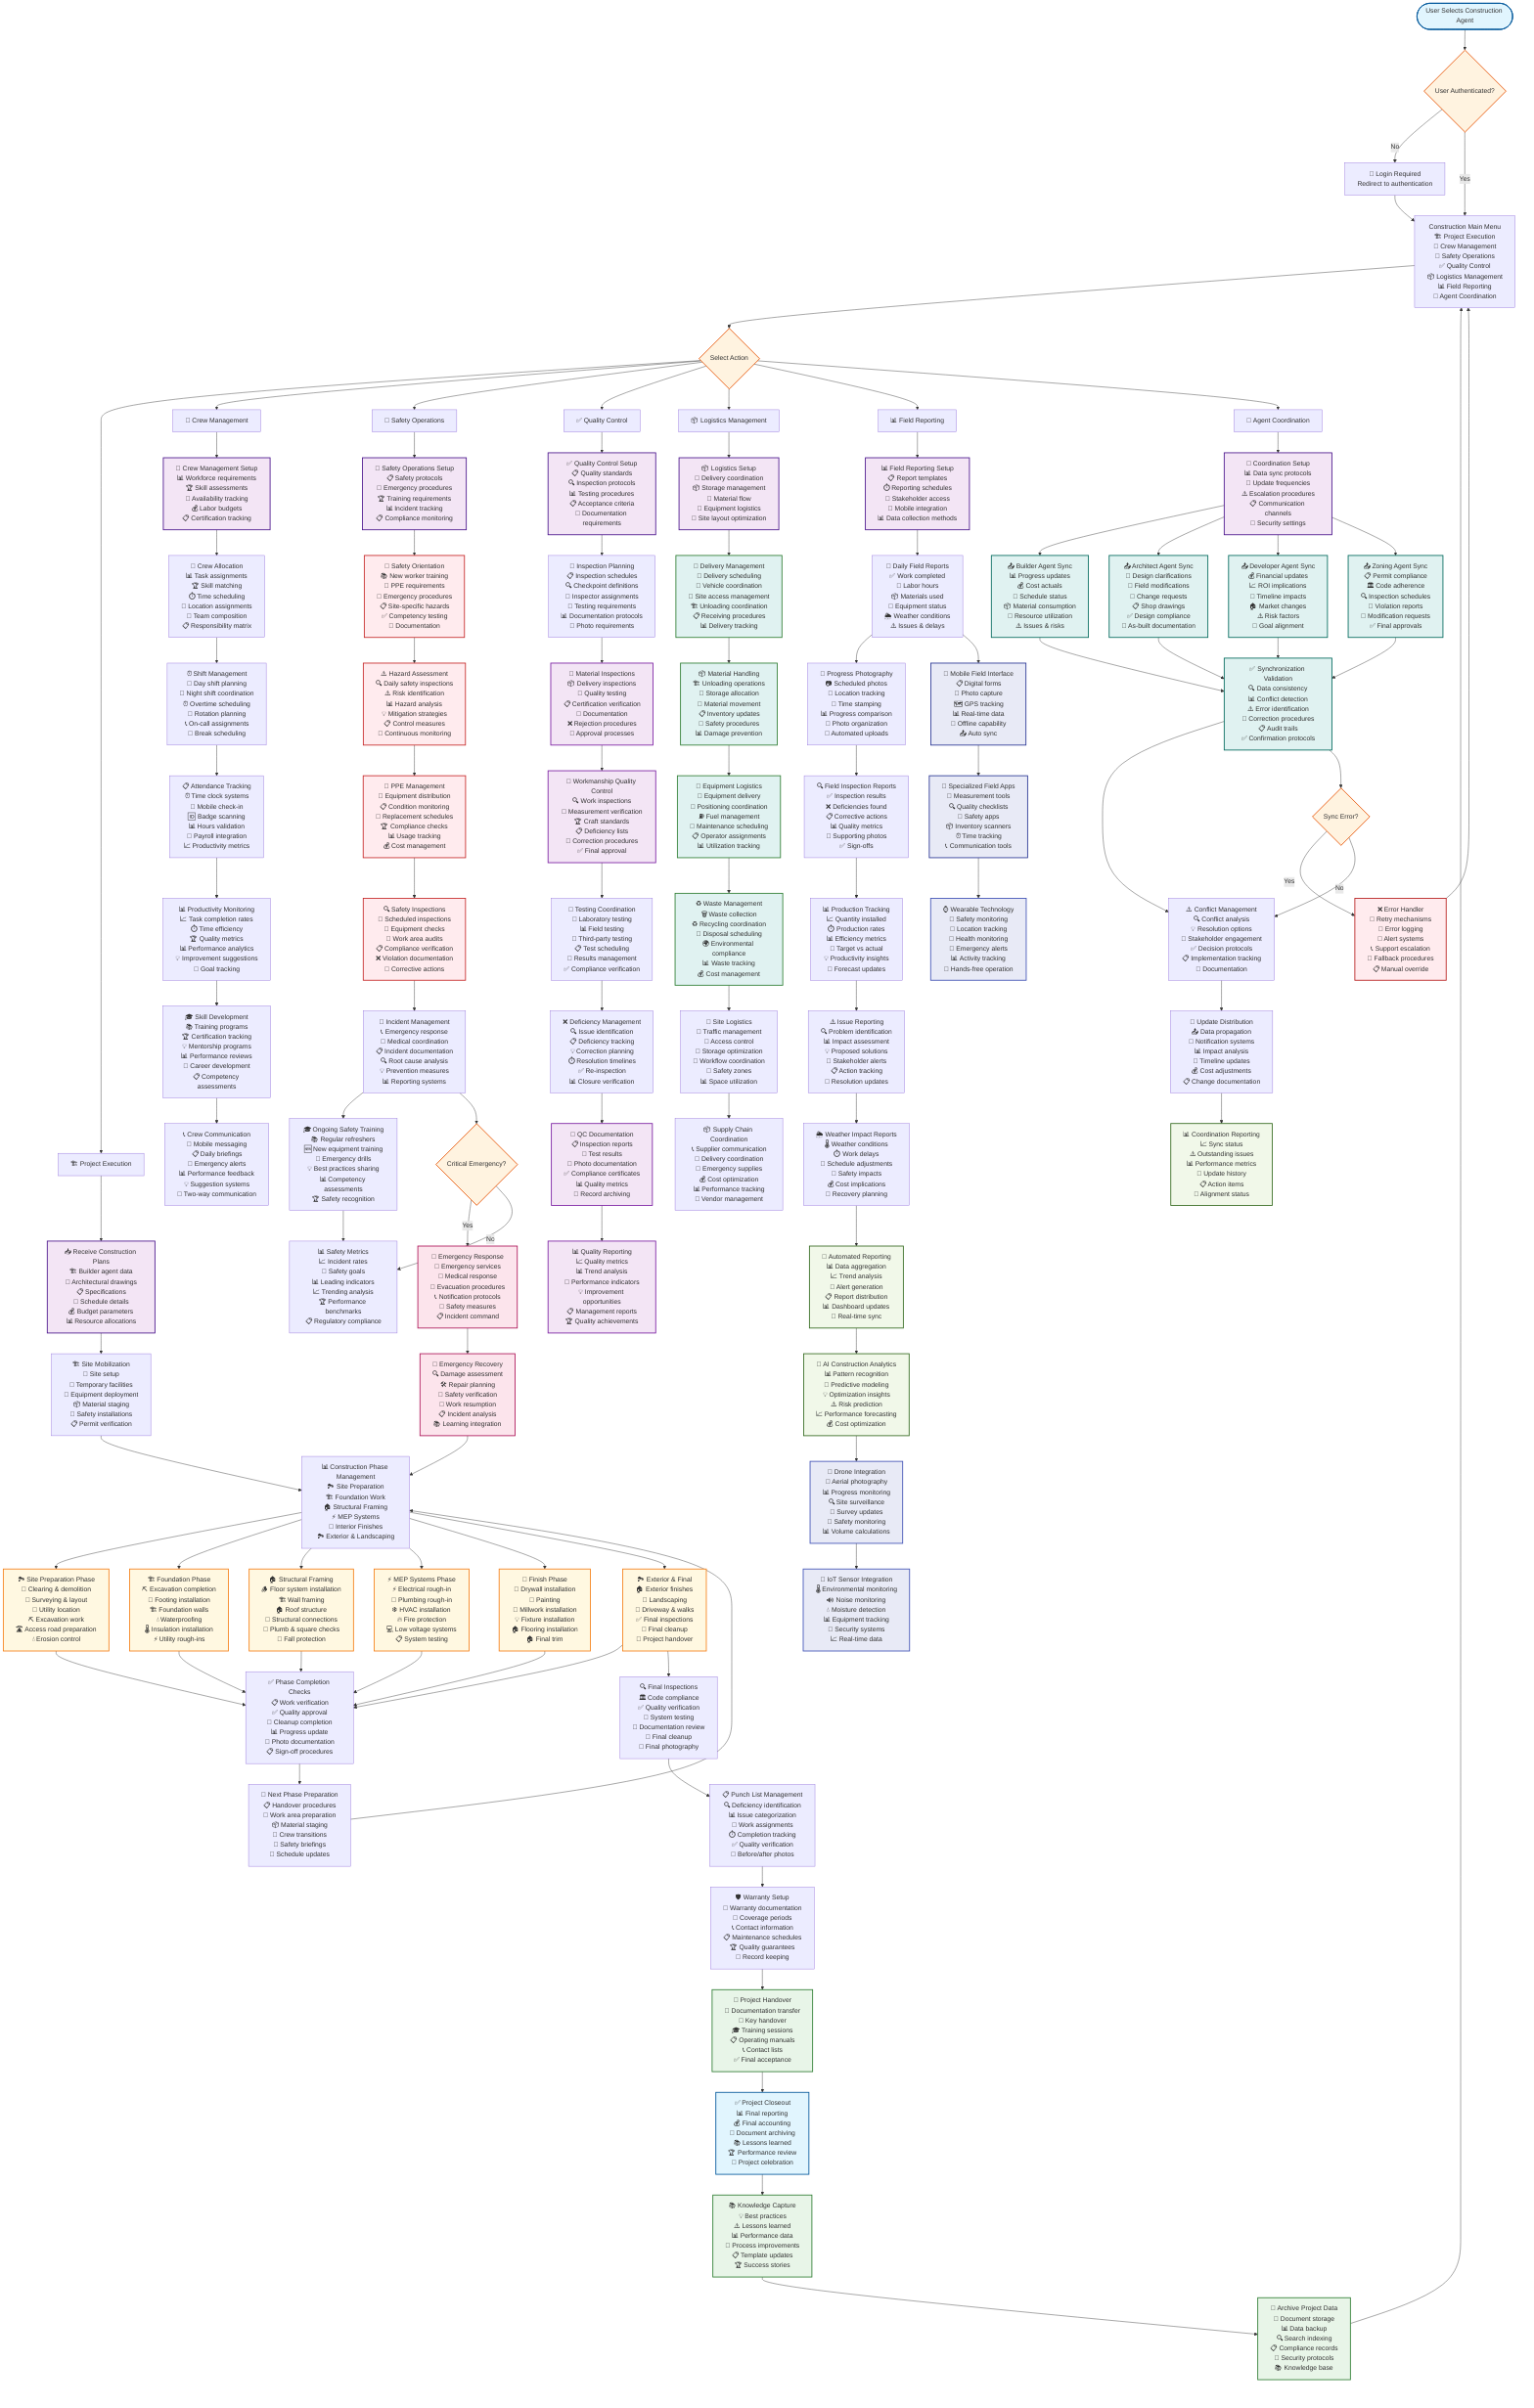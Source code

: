 flowchart TD
    START([User Selects Construction Agent]) --> AUTH_CHECK{User Authenticated?}
    AUTH_CHECK -->|No| LOGIN[🔐 Login Required<br/>Redirect to authentication]
    AUTH_CHECK -->|Yes| CONSTRUCTION_MENU[Construction Main Menu<br/>🏗️ Project Execution<br/>👷 Crew Management<br/>🦺 Safety Operations<br/>✅ Quality Control<br/>📦 Logistics Management<br/>📊 Field Reporting<br/>🔗 Agent Coordination]
    
    LOGIN --> CONSTRUCTION_MENU
    
    CONSTRUCTION_MENU --> CONST_CHOICE{Select Action}
    
    CONST_CHOICE --> PROJECT_EXECUTION[🏗️ Project Execution]
    CONST_CHOICE --> CREW_MANAGEMENT[👷 Crew Management]
    CONST_CHOICE --> SAFETY_OPERATIONS[🦺 Safety Operations]
    CONST_CHOICE --> QUALITY_CONTROL[✅ Quality Control]
    CONST_CHOICE --> LOGISTICS_MGMT[📦 Logistics Management]
    CONST_CHOICE --> FIELD_REPORTING[📊 Field Reporting]
    CONST_CHOICE --> AGENT_COORDINATION[🔗 Agent Coordination]
    
    %% Project Execution Flow
    PROJECT_EXECUTION --> RECEIVE_PLANS[📥 Receive Construction Plans<br/>🏗️ Builder agent data<br/>🎨 Architectural drawings<br/>📋 Specifications<br/>📅 Schedule details<br/>💰 Budget parameters<br/>📊 Resource allocations]
    RECEIVE_PLANS --> SITE_MOBILIZATION[🏗️ Site Mobilization<br/>🚧 Site setup<br/>🏢 Temporary facilities<br/>🔧 Equipment deployment<br/>📦 Material staging<br/>🦺 Safety installations<br/>📋 Permit verification]
    SITE_MOBILIZATION --> CONSTRUCTION_PHASES[📊 Construction Phase Management<br/>🏞️ Site Preparation<br/>🏗️ Foundation Work<br/>🏠 Structural Framing<br/>⚡ MEP Systems<br/>🎨 Interior Finishes<br/>🏞️ Exterior & Landscaping]
    
    CONSTRUCTION_PHASES --> SITE_PREP_PHASE[🏞️ Site Preparation Phase<br/>🌳 Clearing & demolition<br/>📏 Surveying & layout<br/>🚰 Utility location<br/>⛏️ Excavation work<br/>🛣️ Access road preparation<br/>💧 Erosion control]
    CONSTRUCTION_PHASES --> FOUNDATION_PHASE[🏗️ Foundation Phase<br/>⛏️ Excavation completion<br/>🧱 Footing installation<br/>🏗️ Foundation walls<br/>💧 Waterproofing<br/>🌡️ Insulation installation<br/>⚡ Utility rough-ins]
    CONSTRUCTION_PHASES --> FRAMING_PHASE[🏠 Structural Framing<br/>🪵 Floor system installation<br/>🏗️ Wall framing<br/>🏠 Roof structure<br/>🔧 Structural connections<br/>📐 Plumb & square checks<br/>🦺 Fall protection]
    CONSTRUCTION_PHASES --> MEP_PHASE[⚡ MEP Systems Phase<br/>⚡ Electrical rough-in<br/>🚰 Plumbing rough-in<br/>❄️ HVAC installation<br/>🔥 Fire protection<br/>💻 Low voltage systems<br/>📋 System testing]
    CONSTRUCTION_PHASES --> FINISH_PHASE[🎨 Finish Phase<br/>🧱 Drywall installation<br/>🎨 Painting<br/>🚪 Millwork installation<br/>💡 Fixture installation<br/>🏠 Flooring installation<br/>🏠 Final trim]
    CONSTRUCTION_PHASES --> EXTERIOR_PHASE[🏞️ Exterior & Final<br/>🏠 Exterior finishes<br/>🌳 Landscaping<br/>🚗 Driveway & walks<br/>✅ Final inspections<br/>🧹 Final cleanup<br/>🤝 Project handover]
    
    %% Crew Management Flow
    CREW_MANAGEMENT --> CREW_SETUP[👷 Crew Management Setup<br/>📊 Workforce requirements<br/>🏆 Skill assessments<br/>📅 Availability tracking<br/>💰 Labor budgets<br/>📋 Certification tracking]
    CREW_SETUP --> CREW_ALLOCATION[👥 Crew Allocation<br/>📊 Task assignments<br/>🏆 Skill matching<br/>⏱️ Time scheduling<br/>📍 Location assignments<br/>👷 Team composition<br/>📋 Responsibility matrix]
    CREW_ALLOCATION --> SHIFT_MANAGEMENT[⏰ Shift Management<br/>🌅 Day shift planning<br/>🌙 Night shift coordination<br/>⏰ Overtime scheduling<br/>🔄 Rotation planning<br/>📞 On-call assignments<br/>📅 Break scheduling]
    SHIFT_MANAGEMENT --> ATTENDANCE_TRACKING[📋 Attendance Tracking<br/>⏰ Time clock systems<br/>📱 Mobile check-in<br/>🆔 Badge scanning<br/>📊 Hours validation<br/>💼 Payroll integration<br/>📈 Productivity metrics]
    
    ATTENDANCE_TRACKING --> PRODUCTIVITY_MONITOR[📊 Productivity Monitoring<br/>📈 Task completion rates<br/>⏱️ Time efficiency<br/>🏆 Quality metrics<br/>📊 Performance analytics<br/>💡 Improvement suggestions<br/>🎯 Goal tracking]
    PRODUCTIVITY_MONITOR --> SKILL_DEVELOPMENT[🎓 Skill Development<br/>📚 Training programs<br/>🏆 Certification tracking<br/>💡 Mentorship programs<br/>📊 Performance reviews<br/>🎯 Career development<br/>📋 Competency assessments]
    SKILL_DEVELOPMENT --> CREW_COMMUNICATION[📞 Crew Communication<br/>📱 Mobile messaging<br/>📋 Daily briefings<br/>🚨 Emergency alerts<br/>📊 Performance feedback<br/>💡 Suggestion systems<br/>🔄 Two-way communication]
    
    %% Safety Operations Flow
    SAFETY_OPERATIONS --> SAFETY_SETUP[🦺 Safety Operations Setup<br/>📋 Safety protocols<br/>🚨 Emergency procedures<br/>🏆 Training requirements<br/>📊 Incident tracking<br/>📋 Compliance monitoring]
    SAFETY_SETUP --> SAFETY_ORIENTATION[👷 Safety Orientation<br/>📚 New worker training<br/>🦺 PPE requirements<br/>🚨 Emergency procedures<br/>📋 Site-specific hazards<br/>✅ Competency testing<br/>📄 Documentation]
    SAFETY_ORIENTATION --> HAZARD_ASSESSMENT[⚠️ Hazard Assessment<br/>🔍 Daily safety inspections<br/>⚠️ Risk identification<br/>📊 Hazard analysis<br/>💡 Mitigation strategies<br/>📋 Control measures<br/>🔄 Continuous monitoring]
    HAZARD_ASSESSMENT --> PPE_MANAGEMENT[🦺 PPE Management<br/>👷 Equipment distribution<br/>📋 Condition monitoring<br/>🔄 Replacement schedules<br/>🏆 Compliance checks<br/>📊 Usage tracking<br/>💰 Cost management]
    
    PPE_MANAGEMENT --> SAFETY_INSPECTIONS[🔍 Safety Inspections<br/>📅 Scheduled inspections<br/>🦺 Equipment checks<br/>🚧 Work area audits<br/>📋 Compliance verification<br/>❌ Violation documentation<br/>🔄 Corrective actions]
    SAFETY_INSPECTIONS --> INCIDENT_MGMT[🚨 Incident Management<br/>📞 Emergency response<br/>🏥 Medical coordination<br/>📋 Incident documentation<br/>🔍 Root cause analysis<br/>💡 Prevention measures<br/>📊 Reporting systems]
    INCIDENT_MGMT --> SAFETY_TRAINING[🎓 Ongoing Safety Training<br/>📚 Regular refreshers<br/>🆕 New equipment training<br/>🚨 Emergency drills<br/>💡 Best practices sharing<br/>📊 Competency assessments<br/>🏆 Safety recognition]
    SAFETY_TRAINING --> SAFETY_METRICS[📊 Safety Metrics<br/>📈 Incident rates<br/>🎯 Safety goals<br/>📊 Leading indicators<br/>📈 Trending analysis<br/>🏆 Performance benchmarks<br/>📋 Regulatory compliance]
    
    %% Quality Control Flow
    QUALITY_CONTROL --> QC_SETUP[✅ Quality Control Setup<br/>📋 Quality standards<br/>🔍 Inspection protocols<br/>📊 Testing procedures<br/>📋 Acceptance criteria<br/>📄 Documentation requirements]
    QC_SETUP --> INSPECTION_PLANNING[📅 Inspection Planning<br/>📋 Inspection schedules<br/>🔍 Checkpoint definitions<br/>👷 Inspector assignments<br/>🧪 Testing requirements<br/>📊 Documentation protocols<br/>📸 Photo requirements]
    INSPECTION_PLANNING --> MATERIAL_INSPECTION[🧱 Material Inspections<br/>📦 Delivery inspections<br/>🔬 Quality testing<br/>📋 Certification verification<br/>📸 Documentation<br/>❌ Rejection procedures<br/>🔄 Approval processes]
    MATERIAL_INSPECTION --> WORKMANSHIP_QC[🔨 Workmanship Quality Control<br/>🔍 Work inspections<br/>📐 Measurement verification<br/>🏆 Craft standards<br/>📋 Deficiency lists<br/>🔄 Correction procedures<br/>✅ Final approval]
    
    WORKMANSHIP_QC --> TESTING_COORDINATION[🧪 Testing Coordination<br/>🧪 Laboratory testing<br/>📊 Field testing<br/>🔬 Third-party testing<br/>📋 Test scheduling<br/>📄 Results management<br/>✅ Compliance verification]
    TESTING_COORDINATION --> DEFICIENCY_MGMT[❌ Deficiency Management<br/>🔍 Issue identification<br/>📋 Deficiency tracking<br/>💡 Correction planning<br/>⏱️ Resolution timelines<br/>✅ Re-inspection<br/>📊 Closure verification]
    DEFICIENCY_MGMT --> QC_DOCUMENTATION[📄 QC Documentation<br/>📋 Inspection reports<br/>🧪 Test results<br/>📸 Photo documentation<br/>✅ Compliance certificates<br/>📊 Quality metrics<br/>📁 Record archiving]
    QC_DOCUMENTATION --> QC_REPORTING[📊 Quality Reporting<br/>📈 Quality metrics<br/>📊 Trend analysis<br/>🎯 Performance indicators<br/>💡 Improvement opportunities<br/>📋 Management reports<br/>🏆 Quality achievements]
    
    %% Logistics Management Flow
    LOGISTICS_MGMT --> LOGISTICS_SETUP[📦 Logistics Setup<br/>🚚 Delivery coordination<br/>📦 Storage management<br/>🔄 Material flow<br/>🚧 Equipment logistics<br/>📍 Site layout optimization]
    LOGISTICS_SETUP --> DELIVERY_MGMT[🚚 Delivery Management<br/>📅 Delivery scheduling<br/>🚛 Vehicle coordination<br/>📍 Site access management<br/>🏗️ Unloading coordination<br/>📋 Receiving procedures<br/>📊 Delivery tracking]
    DELIVERY_MGMT --> MATERIAL_HANDLING[📦 Material Handling<br/>🏗️ Unloading operations<br/>📍 Storage allocation<br/>🔄 Material movement<br/>📋 Inventory updates<br/>🦺 Safety procedures<br/>📊 Damage prevention]
    MATERIAL_HANDLING --> EQUIPMENT_LOGISTICS[🚧 Equipment Logistics<br/>🚚 Equipment delivery<br/>📍 Positioning coordination<br/>⛽ Fuel management<br/>🔧 Maintenance scheduling<br/>📋 Operator assignments<br/>📊 Utilization tracking]
    
    EQUIPMENT_LOGISTICS --> WASTE_MGMT[♻️ Waste Management<br/>🗑️ Waste collection<br/>♻️ Recycling coordination<br/>🚛 Disposal scheduling<br/>🌍 Environmental compliance<br/>📊 Waste tracking<br/>💰 Cost management]
    WASTE_MGMT --> SITE_LOGISTICS[📍 Site Logistics<br/>🚗 Traffic management<br/>🚧 Access control<br/>📍 Storage optimization<br/>🔄 Workflow coordination<br/>🦺 Safety zones<br/>📊 Space utilization]
    SITE_LOGISTICS --> SUPPLY_CHAIN[📦 Supply Chain Coordination<br/>📞 Supplier communication<br/>📅 Delivery coordination<br/>🚨 Emergency supplies<br/>💰 Cost optimization<br/>📊 Performance tracking<br/>🔄 Vendor management]
    
    %% Field Reporting Flow
    FIELD_REPORTING --> REPORTING_SETUP[📊 Field Reporting Setup<br/>📋 Report templates<br/>⏱️ Reporting schedules<br/>👥 Stakeholder access<br/>📱 Mobile integration<br/>📊 Data collection methods]
    REPORTING_SETUP --> DAILY_REPORTS[📅 Daily Field Reports<br/>✅ Work completed<br/>👷 Labor hours<br/>📦 Materials used<br/>🚧 Equipment status<br/>🌦️ Weather conditions<br/>⚠️ Issues & delays]
    DAILY_REPORTS --> PROGRESS_PHOTOS[📸 Progress Photography<br/>📷 Scheduled photos<br/>📍 Location tracking<br/>📅 Time stamping<br/>📊 Progress comparison<br/>📁 Photo organization<br/>🔄 Automated uploads]
    PROGRESS_PHOTOS --> FIELD_INSPECTIONS[🔍 Field Inspection Reports<br/>✅ Inspection results<br/>❌ Deficiencies found<br/>📋 Corrective actions<br/>📊 Quality metrics<br/>📸 Supporting photos<br/>✅ Sign-offs]
    
    FIELD_INSPECTIONS --> PRODUCTION_TRACKING[📊 Production Tracking<br/>📈 Quantity installed<br/>⏱️ Production rates<br/>📊 Efficiency metrics<br/>🎯 Target vs actual<br/>💡 Productivity insights<br/>🔮 Forecast updates]
    PRODUCTION_TRACKING --> ISSUE_REPORTING[⚠️ Issue Reporting<br/>🔍 Problem identification<br/>📊 Impact assessment<br/>💡 Proposed solutions<br/>👥 Stakeholder alerts<br/>📋 Action tracking<br/>🔄 Resolution updates]
    ISSUE_REPORTING --> WEATHER_REPORTING[🌦️ Weather Impact Reports<br/>🌡️ Weather conditions<br/>⏱️ Work delays<br/>🔄 Schedule adjustments<br/>🦺 Safety impacts<br/>💰 Cost implications<br/>📅 Recovery planning]
    WEATHER_REPORTING --> AUTOMATED_REPORTS[🤖 Automated Reporting<br/>📊 Data aggregation<br/>📈 Trend analysis<br/>🚨 Alert generation<br/>📋 Report distribution<br/>📊 Dashboard updates<br/>🔄 Real-time sync]
    
    %% Agent Coordination Flow
    AGENT_COORDINATION --> COORD_SETUP[🔗 Coordination Setup<br/>📊 Data sync protocols<br/>🔄 Update frequencies<br/>⚠️ Escalation procedures<br/>📋 Communication channels<br/>🔐 Security settings]
    COORD_SETUP --> BUILDER_SYNC[📤 Builder Agent Sync<br/>📊 Progress updates<br/>💰 Cost actuals<br/>📅 Schedule status<br/>📦 Material consumption<br/>👷 Resource utilization<br/>⚠️ Issues & risks]
    COORD_SETUP --> ARCHITECT_SYNC[📤 Architect Agent Sync<br/>🎨 Design clarifications<br/>📐 Field modifications<br/>🔄 Change requests<br/>📋 Shop drawings<br/>✅ Design compliance<br/>📸 As-built documentation]
    COORD_SETUP --> DEVELOPER_SYNC[📤 Developer Agent Sync<br/>💰 Financial updates<br/>📈 ROI implications<br/>📅 Timeline impacts<br/>🏠 Market changes<br/>⚠️ Risk factors<br/>🎯 Goal alignment]
    COORD_SETUP --> ZONING_SYNC[📤 Zoning Agent Sync<br/>📋 Permit compliance<br/>🏛️ Code adherence<br/>🔍 Inspection schedules<br/>📄 Violation reports<br/>🔄 Modification requests<br/>✅ Final approvals]
    
    BUILDER_SYNC --> SYNC_VALIDATION[✅ Synchronization Validation<br/>🔍 Data consistency<br/>📊 Conflict detection<br/>⚠️ Error identification<br/>🔄 Correction procedures<br/>📋 Audit trails<br/>✅ Confirmation protocols]
    ARCHITECT_SYNC --> SYNC_VALIDATION
    DEVELOPER_SYNC --> SYNC_VALIDATION
    ZONING_SYNC --> SYNC_VALIDATION
    
    SYNC_VALIDATION --> CONFLICT_MGMT[⚠️ Conflict Management<br/>🔍 Conflict analysis<br/>💡 Resolution options<br/>👥 Stakeholder engagement<br/>✅ Decision protocols<br/>📋 Implementation tracking<br/>📄 Documentation]
    CONFLICT_MGMT --> UPDATE_DISTRIBUTION[🔄 Update Distribution<br/>📤 Data propagation<br/>🔔 Notification systems<br/>📊 Impact analysis<br/>📅 Timeline updates<br/>💰 Cost adjustments<br/>📋 Change documentation]
    UPDATE_DISTRIBUTION --> COORDINATION_REPORTING[📊 Coordination Reporting<br/>📈 Sync status<br/>⚠️ Outstanding issues<br/>📊 Performance metrics<br/>🔄 Update history<br/>📋 Action items<br/>🎯 Alignment status]
    
    %% Phase Integration Points
    SITE_PREP_PHASE --> PHASE_COMPLETION[✅ Phase Completion Checks<br/>📋 Work verification<br/>✅ Quality approval<br/>🧹 Cleanup completion<br/>📊 Progress update<br/>📸 Photo documentation<br/>📋 Sign-off procedures]
    FOUNDATION_PHASE --> PHASE_COMPLETION
    FRAMING_PHASE --> PHASE_COMPLETION
    MEP_PHASE --> PHASE_COMPLETION
    FINISH_PHASE --> PHASE_COMPLETION
    EXTERIOR_PHASE --> PHASE_COMPLETION
    
    PHASE_COMPLETION --> NEXT_PHASE_PREP[🔄 Next Phase Preparation<br/>📋 Handover procedures<br/>🧹 Work area preparation<br/>📦 Material staging<br/>👷 Crew transitions<br/>🦺 Safety briefings<br/>📅 Schedule updates]
    NEXT_PHASE_PREP --> CONSTRUCTION_PHASES
    
    %% Advanced Features
    AUTOMATED_REPORTS --> AI_ANALYTICS[🤖 AI Construction Analytics<br/>📊 Pattern recognition<br/>🔮 Predictive modeling<br/>💡 Optimization insights<br/>⚠️ Risk prediction<br/>📈 Performance forecasting<br/>💰 Cost optimization]
    AI_ANALYTICS --> DRONE_INTEGRATION[🚁 Drone Integration<br/>📸 Aerial photography<br/>📊 Progress monitoring<br/>🔍 Site surveillance<br/>📐 Survey updates<br/>🦺 Safety monitoring<br/>📊 Volume calculations]
    DRONE_INTEGRATION --> IOT_SENSORS[📡 IoT Sensor Integration<br/>🌡️ Environmental monitoring<br/>🔊 Noise monitoring<br/>💧 Moisture detection<br/>📊 Equipment tracking<br/>🚨 Security systems<br/>📈 Real-time data]
    
    %% Mobile Field Operations
    DAILY_REPORTS --> MOBILE_INTERFACE[📱 Mobile Field Interface<br/>📋 Digital forms<br/>📸 Photo capture<br/>🗺️ GPS tracking<br/>📊 Real-time data<br/>🔄 Offline capability<br/>📤 Auto sync]
    MOBILE_INTERFACE --> FIELD_APPS[📱 Specialized Field Apps<br/>📐 Measurement tools<br/>🔍 Quality checklists<br/>🦺 Safety apps<br/>📦 Inventory scanners<br/>⏰ Time tracking<br/>📞 Communication tools]
    FIELD_APPS --> WEARABLE_TECH[⌚ Wearable Technology<br/>🦺 Safety monitoring<br/>👤 Location tracking<br/>💓 Health monitoring<br/>🚨 Emergency alerts<br/>📊 Activity tracking<br/>🔄 Hands-free operation]
    
    %% Project Completion Flow
    EXTERIOR_PHASE --> FINAL_INSPECTIONS[🔍 Final Inspections<br/>🏛️ Code compliance<br/>✅ Quality verification<br/>🔧 System testing<br/>📄 Documentation review<br/>🧹 Final cleanup<br/>📸 Final photography]
    FINAL_INSPECTIONS --> PUNCH_LIST[📋 Punch List Management<br/>🔍 Deficiency identification<br/>📊 Issue categorization<br/>👷 Work assignments<br/>⏱️ Completion tracking<br/>✅ Quality verification<br/>📸 Before/after photos]
    PUNCH_LIST --> WARRANTY_SETUP[🛡️ Warranty Setup<br/>📄 Warranty documentation<br/>📅 Coverage periods<br/>📞 Contact information<br/>📋 Maintenance schedules<br/>🏆 Quality guarantees<br/>📁 Record keeping]
    WARRANTY_SETUP --> PROJECT_HANDOVER[🤝 Project Handover<br/>📄 Documentation transfer<br/>🔑 Key handover<br/>🎓 Training sessions<br/>📋 Operating manuals<br/>📞 Contact lists<br/>✅ Final acceptance]
    
    %% Emergency Procedures
    INCIDENT_MGMT --> EMERGENCY_CHECK{Critical Emergency?}
    EMERGENCY_CHECK -->|Yes| EMERGENCY_RESPONSE[🚨 Emergency Response<br/>🚨 Emergency services<br/>🏥 Medical response<br/>👥 Evacuation procedures<br/>📞 Notification protocols<br/>🦺 Safety measures<br/>📋 Incident command]
    EMERGENCY_CHECK -->|No| SAFETY_METRICS
    EMERGENCY_RESPONSE --> EMERGENCY_RECOVERY[🔄 Emergency Recovery<br/>🔍 Damage assessment<br/>🛠️ Repair planning<br/>🦺 Safety verification<br/>🔄 Work resumption<br/>📋 Incident analysis<br/>📚 Learning integration]
    EMERGENCY_RECOVERY --> CONSTRUCTION_PHASES
    
    %% Completion and Archive
    PROJECT_HANDOVER --> PROJECT_CLOSEOUT[✅ Project Closeout<br/>📊 Final reporting<br/>💰 Final accounting<br/>📄 Document archiving<br/>📚 Lessons learned<br/>🏆 Performance review<br/>🎉 Project celebration]
    PROJECT_CLOSEOUT --> KNOWLEDGE_CAPTURE[📚 Knowledge Capture<br/>💡 Best practices<br/>⚠️ Lessons learned<br/>📊 Performance data<br/>🔄 Process improvements<br/>📋 Template updates<br/>🏆 Success stories]
    KNOWLEDGE_CAPTURE --> ARCHIVE_PROJECT[📁 Archive Project Data<br/>📄 Document storage<br/>📊 Data backup<br/>🔍 Search indexing<br/>📋 Compliance records<br/>🔐 Security protocols<br/>📚 Knowledge base]
    
    %% Return Paths
    ARCHIVE_PROJECT --> CONSTRUCTION_MENU
    
    %% Error Handling
    SYNC_VALIDATION --> SYNC_ERROR{Sync Error?}
    SYNC_ERROR -->|Yes| ERROR_HANDLER[❌ Error Handler<br/>🔄 Retry mechanisms<br/>📝 Error logging<br/>🚨 Alert systems<br/>📞 Support escalation<br/>🔄 Fallback procedures<br/>📋 Manual override]
    SYNC_ERROR -->|No| CONFLICT_MGMT
    ERROR_HANDLER --> CONSTRUCTION_MENU
    
    %% Styling
    classDef startEnd fill:#e1f5fe,stroke:#01579b,stroke-width:2px
    classDef process fill:#f3e5f5,stroke:#4a148c,stroke-width:2px
    classDef decision fill:#fff3e0,stroke:#e65100,stroke-width:2px
    classDef error fill:#ffebee,stroke:#b71c1c,stroke-width:2px
    classDef success fill:#e8f5e8,stroke:#2e7d32,stroke-width:2px
    classDef sync fill:#e0f2f1,stroke:#00695c,stroke-width:2px
    classDef analysis fill:#f1f8e9,stroke:#33691e,stroke-width:2px
    classDef mobile fill:#e8eaf6,stroke:#283593,stroke-width:2px
    classDef emergency fill:#fce4ec,stroke:#ad1457,stroke-width:2px
    classDef phase fill:#fff8e1,stroke:#f57f17,stroke-width:2px
    classDef quality fill:#f3e5f5,stroke:#7b1fa2,stroke-width:2px
    classDef safety fill:#ffebee,stroke:#c62828,stroke-width:2px
    classDef logistics fill:#e0f2f1,stroke:#2e7d32,stroke-width:2px
    classDef tech fill:#e8eaf6,stroke:#3f51b5,stroke-width:2px
    
    class START,PROJECT_CLOSEOUT startEnd
    class RECEIVE_PLANS,CREW_SETUP,SAFETY_SETUP,QC_SETUP,LOGISTICS_SETUP,REPORTING_SETUP,COORD_SETUP process
    class AUTH_CHECK,CONST_CHOICE,EMERGENCY_CHECK,SYNC_ERROR decision
    class ERROR_HANDLER error
    class ARCHIVE_PROJECT,KNOWLEDGE_CAPTURE,PROJECT_HANDOVER success
    class BUILDER_SYNC,ARCHITECT_SYNC,DEVELOPER_SYNC,ZONING_SYNC,SYNC_VALIDATION sync
    class AI_ANALYTICS,AUTOMATED_REPORTS,COORDINATION_REPORTING analysis
    class MOBILE_INTERFACE,FIELD_APPS,WEARABLE_TECH mobile
    class EMERGENCY_RESPONSE,EMERGENCY_RECOVERY emergency
    class SITE_PREP_PHASE,FOUNDATION_PHASE,FRAMING_PHASE,MEP_PHASE,FINISH_PHASE,EXTERIOR_PHASE phase
    class QC_DOCUMENTATION,QC_REPORTING,MATERIAL_INSPECTION,WORKMANSHIP_QC quality
    class SAFETY_ORIENTATION,HAZARD_ASSESSMENT,PPE_MANAGEMENT,SAFETY_INSPECTIONS safety
    class DELIVERY_MGMT,MATERIAL_HANDLING,EQUIPMENT_LOGISTICS,WASTE_MGMT logistics
    class DRONE_INTEGRATION,IOT_SENSORS,WEARABLE_TECH tech